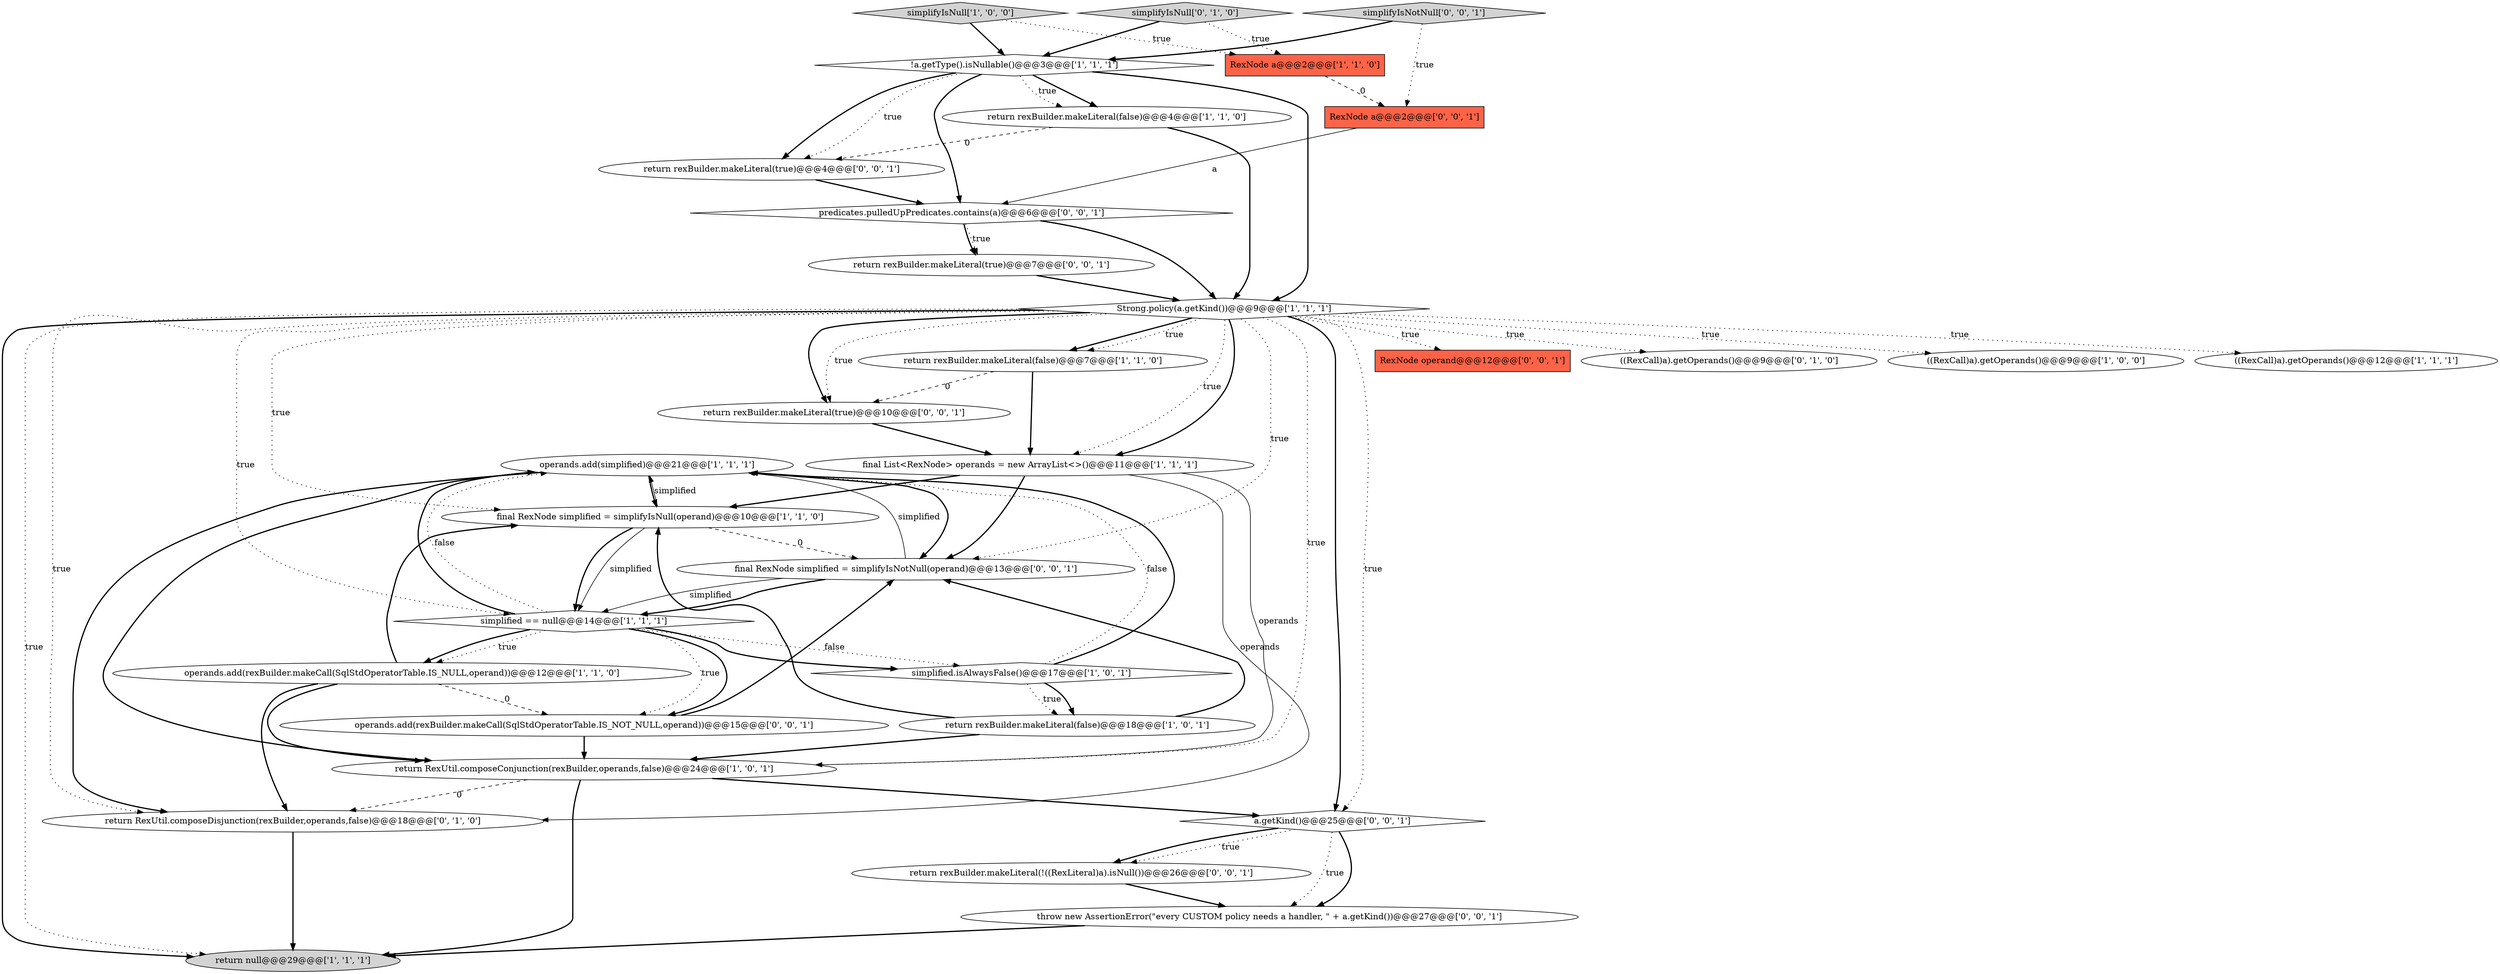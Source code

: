 digraph {
8 [style = filled, label = "operands.add(simplified)@@@21@@@['1', '1', '1']", fillcolor = white, shape = ellipse image = "AAA0AAABBB1BBB"];
28 [style = filled, label = "return rexBuilder.makeLiteral(true)@@@7@@@['0', '0', '1']", fillcolor = white, shape = ellipse image = "AAA0AAABBB3BBB"];
20 [style = filled, label = "RexNode operand@@@12@@@['0', '0', '1']", fillcolor = tomato, shape = box image = "AAA0AAABBB3BBB"];
29 [style = filled, label = "a.getKind()@@@25@@@['0', '0', '1']", fillcolor = white, shape = diamond image = "AAA0AAABBB3BBB"];
2 [style = filled, label = "!a.getType().isNullable()@@@3@@@['1', '1', '1']", fillcolor = white, shape = diamond image = "AAA0AAABBB1BBB"];
24 [style = filled, label = "return rexBuilder.makeLiteral(true)@@@10@@@['0', '0', '1']", fillcolor = white, shape = ellipse image = "AAA0AAABBB3BBB"];
21 [style = filled, label = "operands.add(rexBuilder.makeCall(SqlStdOperatorTable.IS_NOT_NULL,operand))@@@15@@@['0', '0', '1']", fillcolor = white, shape = ellipse image = "AAA0AAABBB3BBB"];
0 [style = filled, label = "simplifyIsNull['1', '0', '0']", fillcolor = lightgray, shape = diamond image = "AAA0AAABBB1BBB"];
7 [style = filled, label = "final RexNode simplified = simplifyIsNull(operand)@@@10@@@['1', '1', '0']", fillcolor = white, shape = ellipse image = "AAA0AAABBB1BBB"];
17 [style = filled, label = "((RexCall)a).getOperands()@@@9@@@['0', '1', '0']", fillcolor = white, shape = ellipse image = "AAA0AAABBB2BBB"];
22 [style = filled, label = "predicates.pulledUpPredicates.contains(a)@@@6@@@['0', '0', '1']", fillcolor = white, shape = diamond image = "AAA0AAABBB3BBB"];
16 [style = filled, label = "return null@@@29@@@['1', '1', '1']", fillcolor = lightgray, shape = ellipse image = "AAA0AAABBB1BBB"];
30 [style = filled, label = "simplifyIsNotNull['0', '0', '1']", fillcolor = lightgray, shape = diamond image = "AAA0AAABBB3BBB"];
4 [style = filled, label = "final List<RexNode> operands = new ArrayList<>()@@@11@@@['1', '1', '1']", fillcolor = white, shape = ellipse image = "AAA0AAABBB1BBB"];
18 [style = filled, label = "simplifyIsNull['0', '1', '0']", fillcolor = lightgray, shape = diamond image = "AAA0AAABBB2BBB"];
12 [style = filled, label = "Strong.policy(a.getKind())@@@9@@@['1', '1', '1']", fillcolor = white, shape = diamond image = "AAA0AAABBB1BBB"];
15 [style = filled, label = "return rexBuilder.makeLiteral(false)@@@18@@@['1', '0', '1']", fillcolor = white, shape = ellipse image = "AAA0AAABBB1BBB"];
10 [style = filled, label = "operands.add(rexBuilder.makeCall(SqlStdOperatorTable.IS_NULL,operand))@@@12@@@['1', '1', '0']", fillcolor = white, shape = ellipse image = "AAA0AAABBB1BBB"];
11 [style = filled, label = "RexNode a@@@2@@@['1', '1', '0']", fillcolor = tomato, shape = box image = "AAA0AAABBB1BBB"];
13 [style = filled, label = "((RexCall)a).getOperands()@@@9@@@['1', '0', '0']", fillcolor = white, shape = ellipse image = "AAA0AAABBB1BBB"];
14 [style = filled, label = "((RexCall)a).getOperands()@@@12@@@['1', '1', '1']", fillcolor = white, shape = ellipse image = "AAA0AAABBB1BBB"];
5 [style = filled, label = "simplified == null@@@14@@@['1', '1', '1']", fillcolor = white, shape = diamond image = "AAA0AAABBB1BBB"];
9 [style = filled, label = "return rexBuilder.makeLiteral(false)@@@4@@@['1', '1', '0']", fillcolor = white, shape = ellipse image = "AAA0AAABBB1BBB"];
31 [style = filled, label = "final RexNode simplified = simplifyIsNotNull(operand)@@@13@@@['0', '0', '1']", fillcolor = white, shape = ellipse image = "AAA0AAABBB3BBB"];
19 [style = filled, label = "return RexUtil.composeDisjunction(rexBuilder,operands,false)@@@18@@@['0', '1', '0']", fillcolor = white, shape = ellipse image = "AAA1AAABBB2BBB"];
26 [style = filled, label = "throw new AssertionError(\"every CUSTOM policy needs a handler, \" + a.getKind())@@@27@@@['0', '0', '1']", fillcolor = white, shape = ellipse image = "AAA0AAABBB3BBB"];
6 [style = filled, label = "return RexUtil.composeConjunction(rexBuilder,operands,false)@@@24@@@['1', '0', '1']", fillcolor = white, shape = ellipse image = "AAA0AAABBB1BBB"];
27 [style = filled, label = "RexNode a@@@2@@@['0', '0', '1']", fillcolor = tomato, shape = box image = "AAA0AAABBB3BBB"];
3 [style = filled, label = "return rexBuilder.makeLiteral(false)@@@7@@@['1', '1', '0']", fillcolor = white, shape = ellipse image = "AAA0AAABBB1BBB"];
1 [style = filled, label = "simplified.isAlwaysFalse()@@@17@@@['1', '0', '1']", fillcolor = white, shape = diamond image = "AAA0AAABBB1BBB"];
25 [style = filled, label = "return rexBuilder.makeLiteral(!((RexLiteral)a).isNull())@@@26@@@['0', '0', '1']", fillcolor = white, shape = ellipse image = "AAA0AAABBB3BBB"];
23 [style = filled, label = "return rexBuilder.makeLiteral(true)@@@4@@@['0', '0', '1']", fillcolor = white, shape = ellipse image = "AAA0AAABBB3BBB"];
23->22 [style = bold, label=""];
5->1 [style = bold, label=""];
11->27 [style = dashed, label="0"];
25->26 [style = bold, label=""];
8->31 [style = bold, label=""];
15->6 [style = bold, label=""];
12->24 [style = bold, label=""];
4->19 [style = solid, label="operands"];
12->5 [style = dotted, label="true"];
12->16 [style = bold, label=""];
18->11 [style = dotted, label="true"];
12->29 [style = dotted, label="true"];
31->8 [style = solid, label="simplified"];
22->28 [style = bold, label=""];
12->14 [style = dotted, label="true"];
7->5 [style = solid, label="simplified"];
9->23 [style = dashed, label="0"];
6->19 [style = dashed, label="0"];
9->12 [style = bold, label=""];
12->24 [style = dotted, label="true"];
12->7 [style = dotted, label="true"];
1->8 [style = dotted, label="false"];
5->10 [style = dotted, label="true"];
4->6 [style = solid, label="operands"];
22->28 [style = dotted, label="true"];
26->16 [style = bold, label=""];
1->15 [style = dotted, label="true"];
12->16 [style = dotted, label="true"];
5->21 [style = dotted, label="true"];
1->8 [style = bold, label=""];
15->31 [style = bold, label=""];
12->31 [style = dotted, label="true"];
15->7 [style = bold, label=""];
27->22 [style = solid, label="a"];
10->7 [style = bold, label=""];
6->29 [style = bold, label=""];
12->4 [style = dotted, label="true"];
2->12 [style = bold, label=""];
31->5 [style = bold, label=""];
0->11 [style = dotted, label="true"];
1->15 [style = bold, label=""];
12->29 [style = bold, label=""];
4->31 [style = bold, label=""];
12->6 [style = dotted, label="true"];
21->6 [style = bold, label=""];
5->8 [style = dotted, label="false"];
8->19 [style = bold, label=""];
2->23 [style = dotted, label="true"];
4->7 [style = bold, label=""];
5->8 [style = bold, label=""];
10->6 [style = bold, label=""];
7->31 [style = dashed, label="0"];
12->19 [style = dotted, label="true"];
12->4 [style = bold, label=""];
24->4 [style = bold, label=""];
29->26 [style = dotted, label="true"];
8->6 [style = bold, label=""];
29->25 [style = bold, label=""];
6->16 [style = bold, label=""];
19->16 [style = bold, label=""];
2->9 [style = bold, label=""];
5->21 [style = bold, label=""];
12->3 [style = bold, label=""];
7->5 [style = bold, label=""];
8->7 [style = bold, label=""];
22->12 [style = bold, label=""];
5->1 [style = dotted, label="false"];
3->4 [style = bold, label=""];
18->2 [style = bold, label=""];
28->12 [style = bold, label=""];
30->27 [style = dotted, label="true"];
2->9 [style = dotted, label="true"];
7->8 [style = solid, label="simplified"];
12->13 [style = dotted, label="true"];
30->2 [style = bold, label=""];
10->21 [style = dashed, label="0"];
3->24 [style = dashed, label="0"];
12->20 [style = dotted, label="true"];
5->10 [style = bold, label=""];
10->19 [style = bold, label=""];
12->17 [style = dotted, label="true"];
31->5 [style = solid, label="simplified"];
2->22 [style = bold, label=""];
29->25 [style = dotted, label="true"];
0->2 [style = bold, label=""];
21->31 [style = bold, label=""];
2->23 [style = bold, label=""];
12->3 [style = dotted, label="true"];
29->26 [style = bold, label=""];
}

